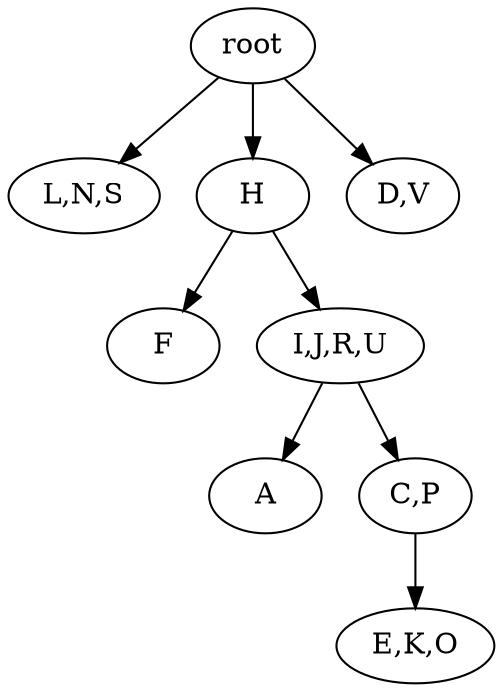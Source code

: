 strict digraph G {
	graph [name=G];
	0	 [label=root];
	3	 [label="L,N,S"];
	0 -> 3;
	1	 [label=H];
	0 -> 1;
	2	 [label="D,V"];
	0 -> 2;
	8	 [label=A];
	7	 [label=F];
	1 -> 7;
	5	 [label="I,J,R,U"];
	1 -> 5;
	4	 [label="E,K,O"];
	9	 [label="C,P"];
	9 -> 4;
	5 -> 8;
	5 -> 9;
}
